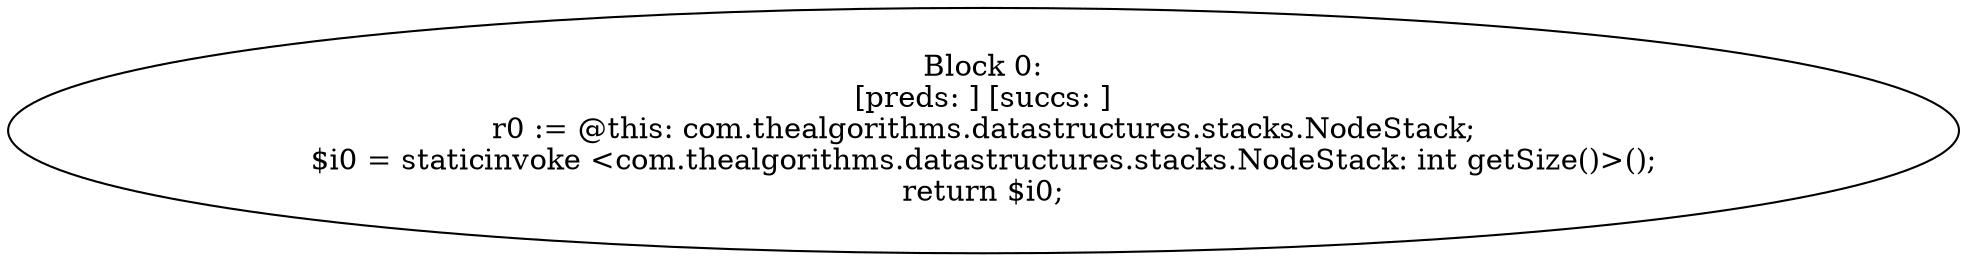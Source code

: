 digraph "unitGraph" {
    "Block 0:
[preds: ] [succs: ]
r0 := @this: com.thealgorithms.datastructures.stacks.NodeStack;
$i0 = staticinvoke <com.thealgorithms.datastructures.stacks.NodeStack: int getSize()>();
return $i0;
"
}
